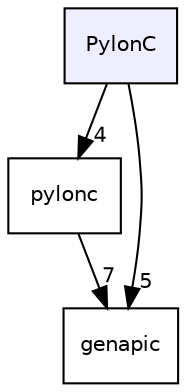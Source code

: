 digraph "/home/jenkins/workspace/pylon-release_release_6.3/pylonSrc/Pylon/PylonC/PylonC" {
  compound=true
  node [ fontsize="10", fontname="Helvetica"];
  edge [ labelfontsize="10", labelfontname="Helvetica"];
  dir_e9d6f892cfb9c925f592945b3d731ad1 [shape=box, label="PylonC", style="filled", fillcolor="#eeeeff", pencolor="black", URL="dir_e9d6f892cfb9c925f592945b3d731ad1.html"];
  dir_125758defccbce2917ac23cd0814bed3 [shape=box label="pylonc" URL="dir_125758defccbce2917ac23cd0814bed3.html"];
  dir_35117d29ad13cf8acb01c27df2d162cc [shape=box label="genapic" URL="dir_35117d29ad13cf8acb01c27df2d162cc.html"];
  dir_125758defccbce2917ac23cd0814bed3->dir_35117d29ad13cf8acb01c27df2d162cc [headlabel="7", labeldistance=1.5 headhref="dir_000001_000000.html"];
  dir_e9d6f892cfb9c925f592945b3d731ad1->dir_125758defccbce2917ac23cd0814bed3 [headlabel="4", labeldistance=1.5 headhref="dir_000002_000001.html"];
  dir_e9d6f892cfb9c925f592945b3d731ad1->dir_35117d29ad13cf8acb01c27df2d162cc [headlabel="5", labeldistance=1.5 headhref="dir_000002_000000.html"];
}

